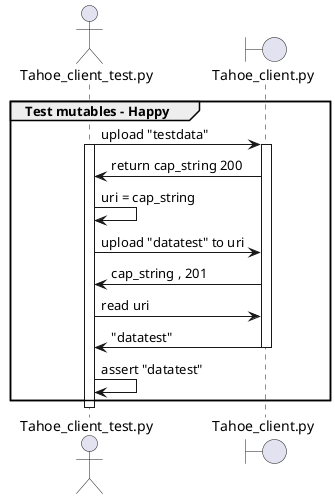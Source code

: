 @startuml

actor "Tahoe_client_test.py" as pf
Boundary "Tahoe_client.py" as tahoe

group Test mutables - Happy
    pf -> tahoe : upload "testdata"
    activate pf
        activate tahoe
        tahoe -> pf : return cap_string 200
        pf -> pf : uri = cap_string
        pf -> tahoe : upload "datatest" to uri
        tahoe -> pf : cap_string , 201
        pf -> tahoe : read uri
        tahoe -> pf: "datatest"
        deactivate tahoe
        pf -> pf : assert "datatest"
end
    deactivate pf
@enduml